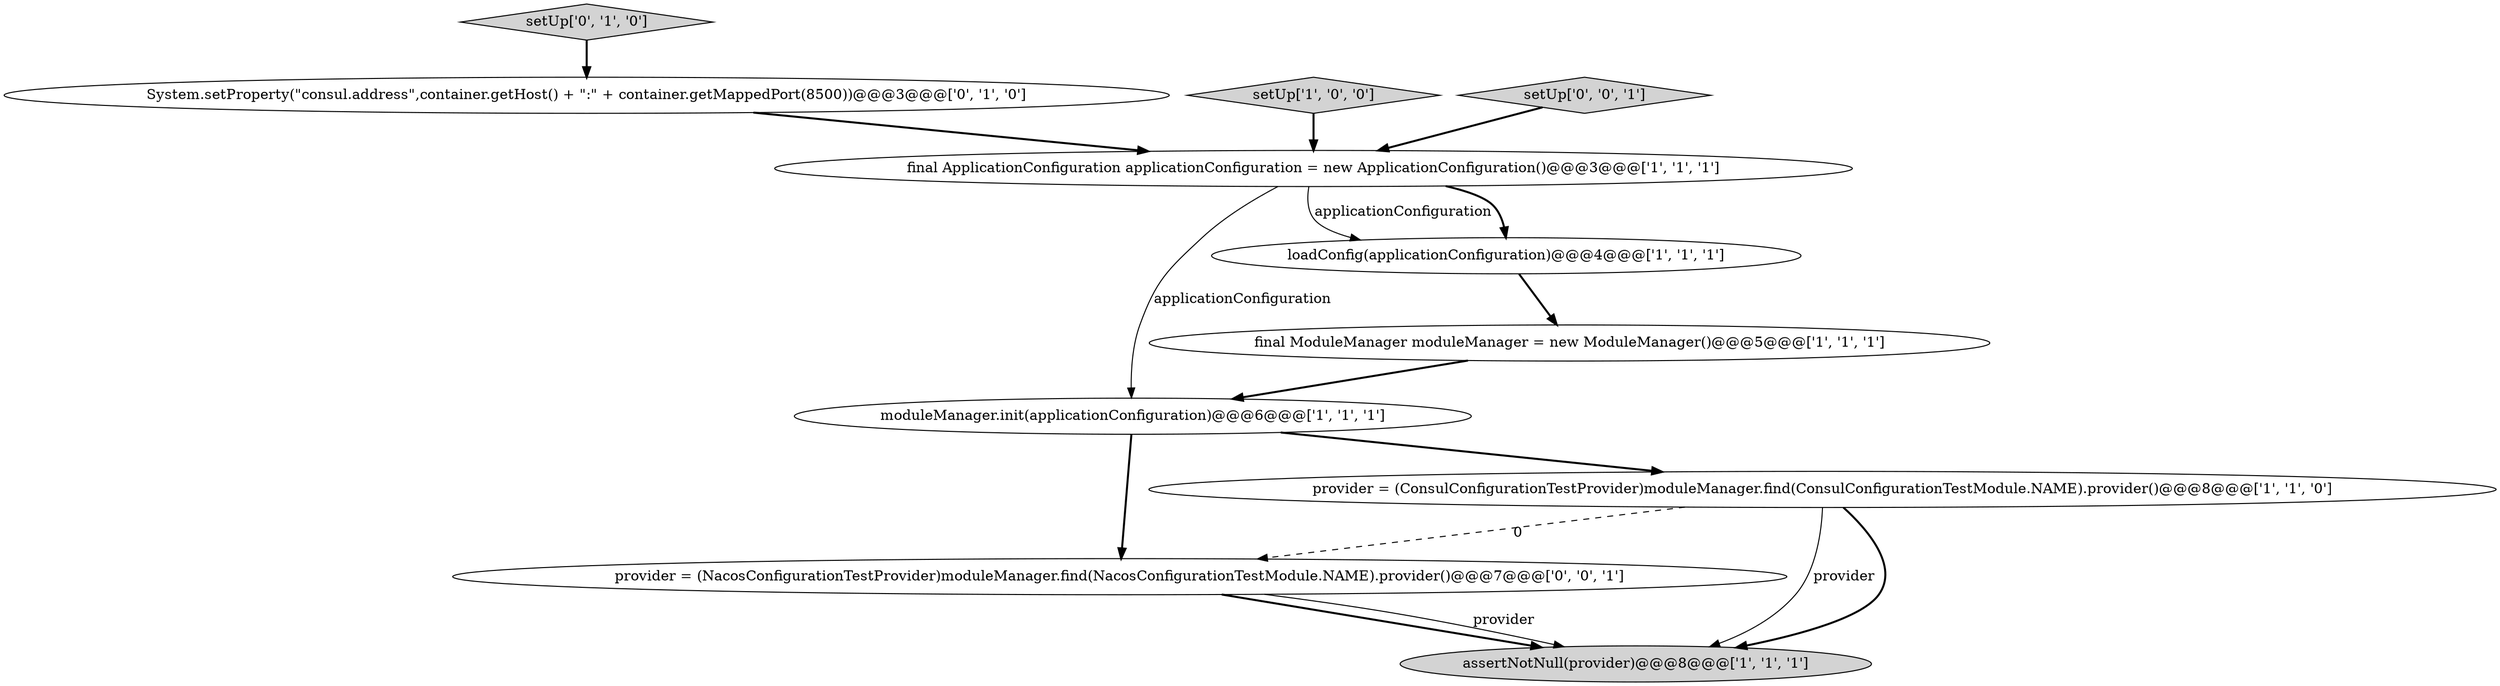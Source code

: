 digraph {
7 [style = filled, label = "setUp['0', '1', '0']", fillcolor = lightgray, shape = diamond image = "AAA0AAABBB2BBB"];
6 [style = filled, label = "assertNotNull(provider)@@@8@@@['1', '1', '1']", fillcolor = lightgray, shape = ellipse image = "AAA0AAABBB1BBB"];
1 [style = filled, label = "moduleManager.init(applicationConfiguration)@@@6@@@['1', '1', '1']", fillcolor = white, shape = ellipse image = "AAA0AAABBB1BBB"];
4 [style = filled, label = "setUp['1', '0', '0']", fillcolor = lightgray, shape = diamond image = "AAA0AAABBB1BBB"];
0 [style = filled, label = "final ModuleManager moduleManager = new ModuleManager()@@@5@@@['1', '1', '1']", fillcolor = white, shape = ellipse image = "AAA0AAABBB1BBB"];
3 [style = filled, label = "loadConfig(applicationConfiguration)@@@4@@@['1', '1', '1']", fillcolor = white, shape = ellipse image = "AAA0AAABBB1BBB"];
10 [style = filled, label = "provider = (NacosConfigurationTestProvider)moduleManager.find(NacosConfigurationTestModule.NAME).provider()@@@7@@@['0', '0', '1']", fillcolor = white, shape = ellipse image = "AAA0AAABBB3BBB"];
8 [style = filled, label = "System.setProperty(\"consul.address\",container.getHost() + \":\" + container.getMappedPort(8500))@@@3@@@['0', '1', '0']", fillcolor = white, shape = ellipse image = "AAA1AAABBB2BBB"];
5 [style = filled, label = "provider = (ConsulConfigurationTestProvider)moduleManager.find(ConsulConfigurationTestModule.NAME).provider()@@@8@@@['1', '1', '0']", fillcolor = white, shape = ellipse image = "AAA0AAABBB1BBB"];
2 [style = filled, label = "final ApplicationConfiguration applicationConfiguration = new ApplicationConfiguration()@@@3@@@['1', '1', '1']", fillcolor = white, shape = ellipse image = "AAA0AAABBB1BBB"];
9 [style = filled, label = "setUp['0', '0', '1']", fillcolor = lightgray, shape = diamond image = "AAA0AAABBB3BBB"];
0->1 [style = bold, label=""];
5->10 [style = dashed, label="0"];
9->2 [style = bold, label=""];
8->2 [style = bold, label=""];
4->2 [style = bold, label=""];
5->6 [style = solid, label="provider"];
2->1 [style = solid, label="applicationConfiguration"];
7->8 [style = bold, label=""];
1->10 [style = bold, label=""];
10->6 [style = bold, label=""];
3->0 [style = bold, label=""];
10->6 [style = solid, label="provider"];
5->6 [style = bold, label=""];
2->3 [style = solid, label="applicationConfiguration"];
2->3 [style = bold, label=""];
1->5 [style = bold, label=""];
}
